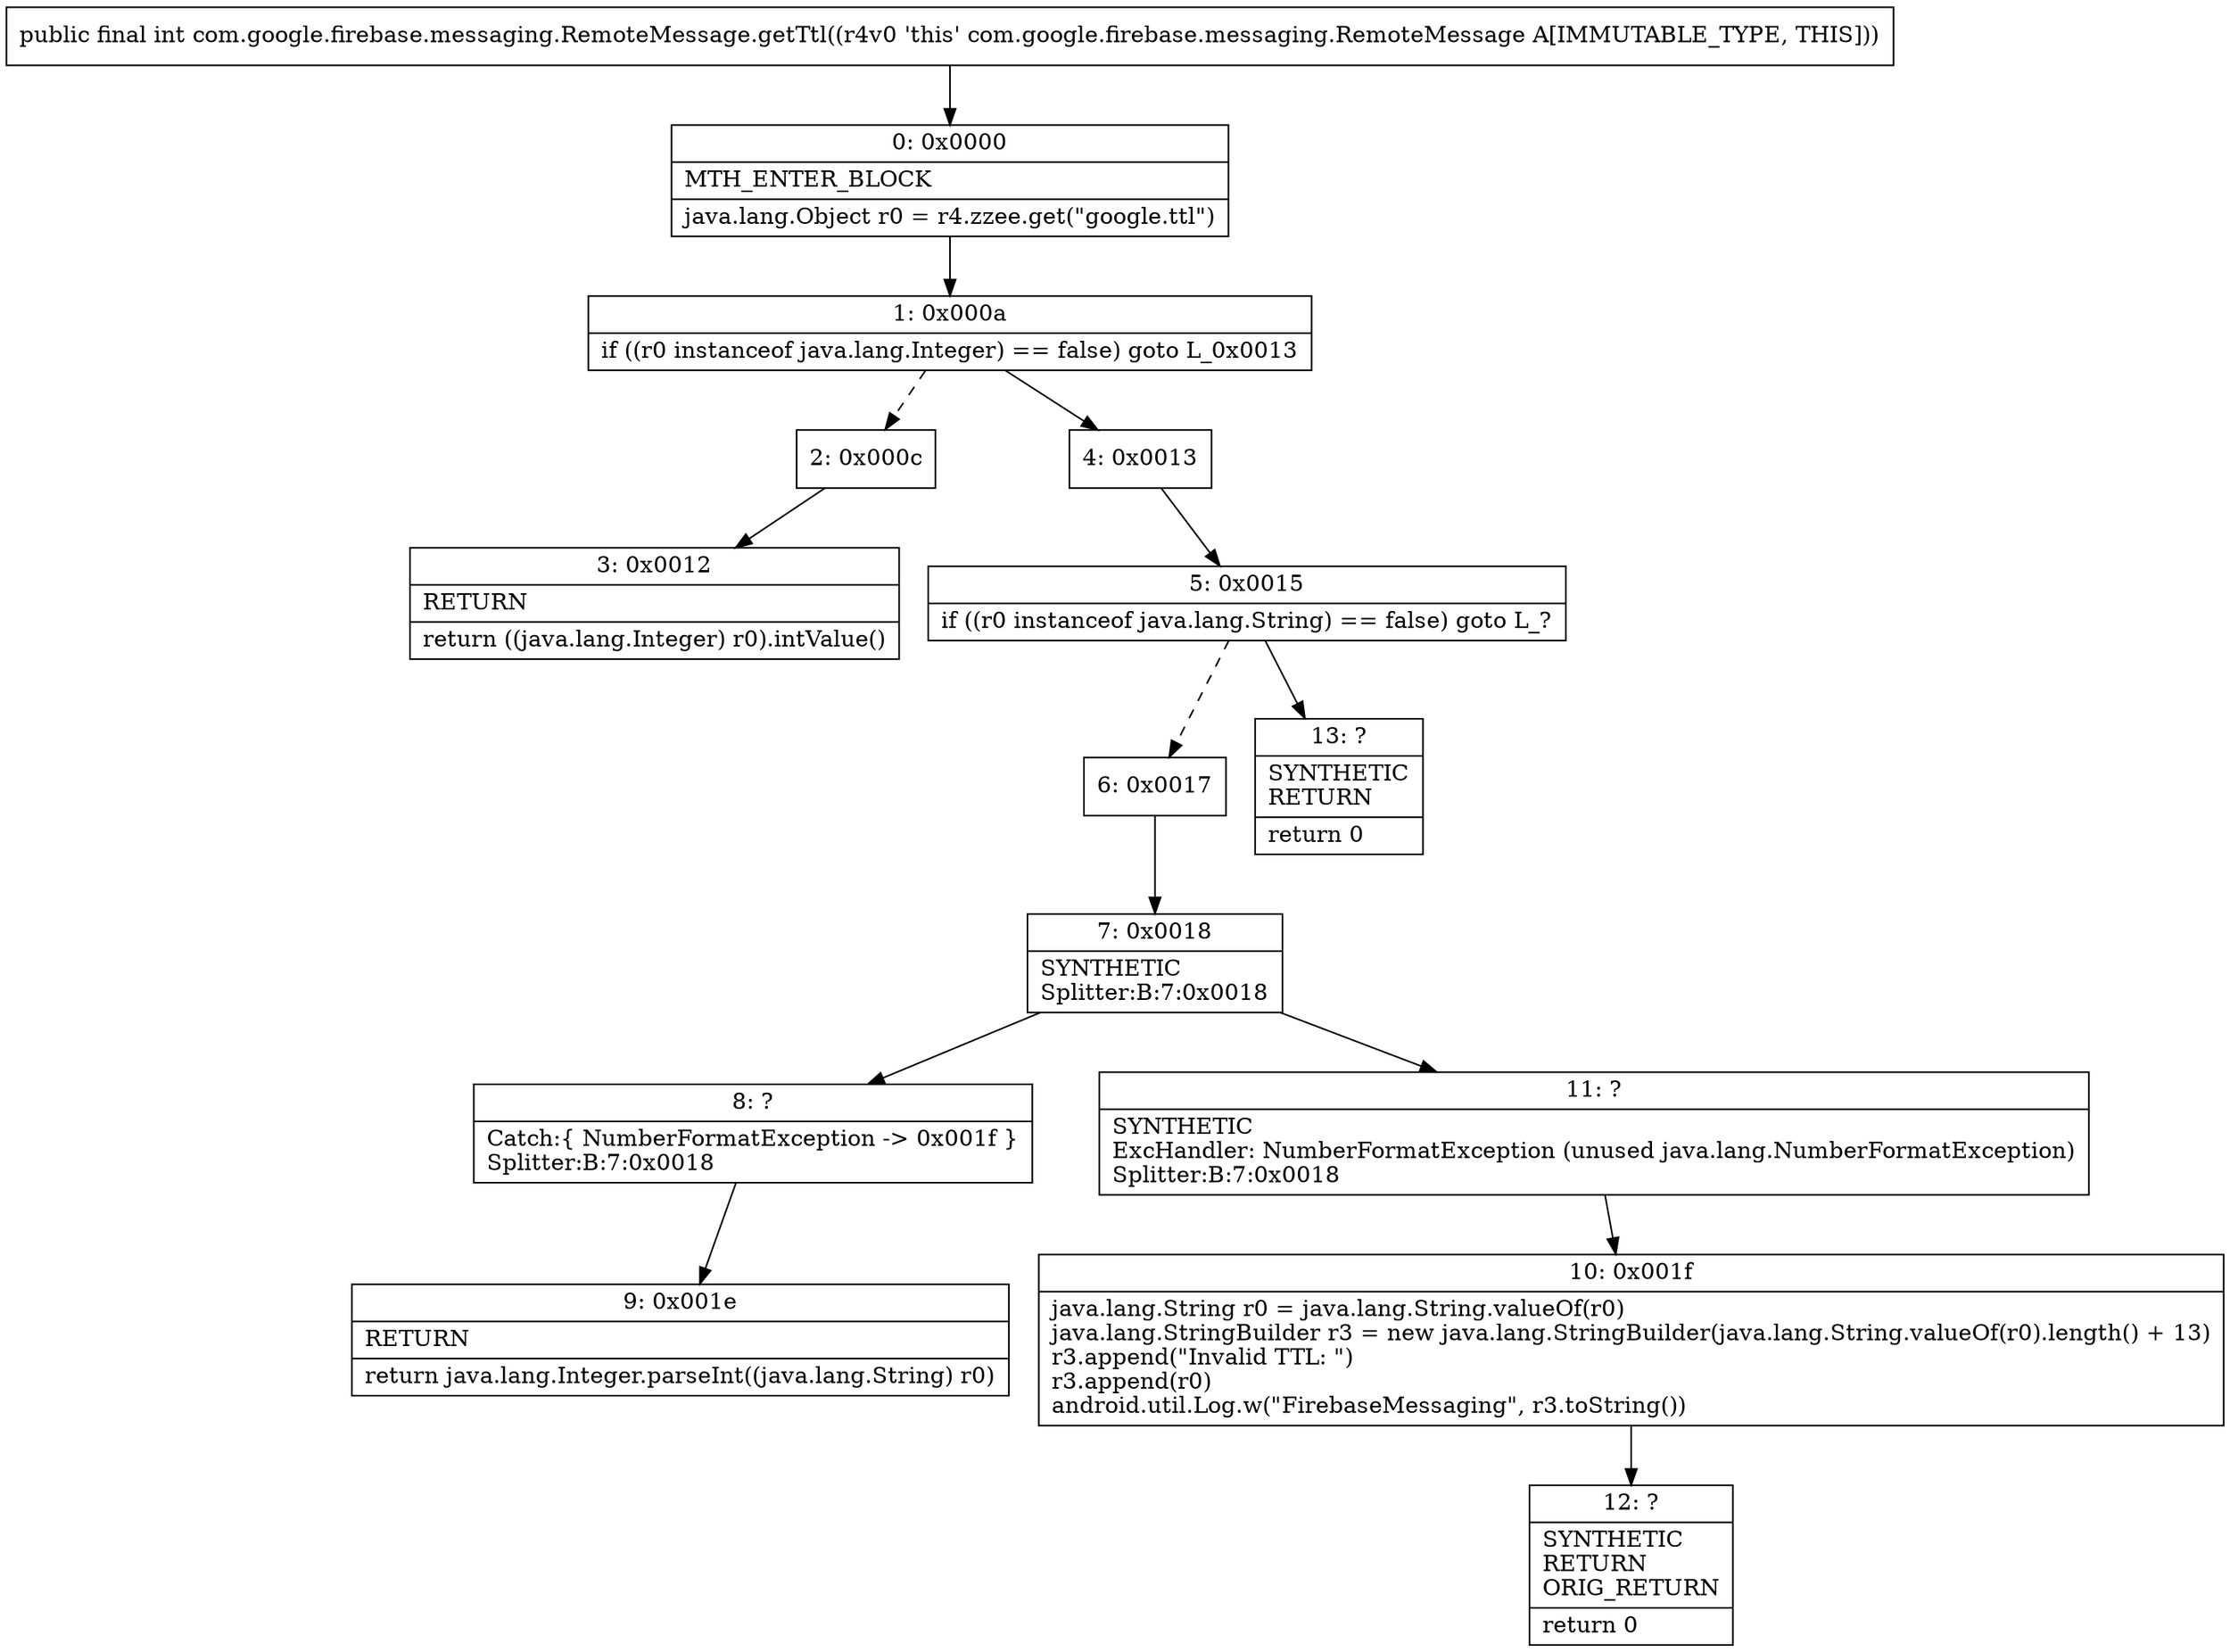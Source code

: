 digraph "CFG forcom.google.firebase.messaging.RemoteMessage.getTtl()I" {
Node_0 [shape=record,label="{0\:\ 0x0000|MTH_ENTER_BLOCK\l|java.lang.Object r0 = r4.zzee.get(\"google.ttl\")\l}"];
Node_1 [shape=record,label="{1\:\ 0x000a|if ((r0 instanceof java.lang.Integer) == false) goto L_0x0013\l}"];
Node_2 [shape=record,label="{2\:\ 0x000c}"];
Node_3 [shape=record,label="{3\:\ 0x0012|RETURN\l|return ((java.lang.Integer) r0).intValue()\l}"];
Node_4 [shape=record,label="{4\:\ 0x0013}"];
Node_5 [shape=record,label="{5\:\ 0x0015|if ((r0 instanceof java.lang.String) == false) goto L_?\l}"];
Node_6 [shape=record,label="{6\:\ 0x0017}"];
Node_7 [shape=record,label="{7\:\ 0x0018|SYNTHETIC\lSplitter:B:7:0x0018\l}"];
Node_8 [shape=record,label="{8\:\ ?|Catch:\{ NumberFormatException \-\> 0x001f \}\lSplitter:B:7:0x0018\l}"];
Node_9 [shape=record,label="{9\:\ 0x001e|RETURN\l|return java.lang.Integer.parseInt((java.lang.String) r0)\l}"];
Node_10 [shape=record,label="{10\:\ 0x001f|java.lang.String r0 = java.lang.String.valueOf(r0)\ljava.lang.StringBuilder r3 = new java.lang.StringBuilder(java.lang.String.valueOf(r0).length() + 13)\lr3.append(\"Invalid TTL: \")\lr3.append(r0)\landroid.util.Log.w(\"FirebaseMessaging\", r3.toString())\l}"];
Node_11 [shape=record,label="{11\:\ ?|SYNTHETIC\lExcHandler: NumberFormatException (unused java.lang.NumberFormatException)\lSplitter:B:7:0x0018\l}"];
Node_12 [shape=record,label="{12\:\ ?|SYNTHETIC\lRETURN\lORIG_RETURN\l|return 0\l}"];
Node_13 [shape=record,label="{13\:\ ?|SYNTHETIC\lRETURN\l|return 0\l}"];
MethodNode[shape=record,label="{public final int com.google.firebase.messaging.RemoteMessage.getTtl((r4v0 'this' com.google.firebase.messaging.RemoteMessage A[IMMUTABLE_TYPE, THIS])) }"];
MethodNode -> Node_0;
Node_0 -> Node_1;
Node_1 -> Node_2[style=dashed];
Node_1 -> Node_4;
Node_2 -> Node_3;
Node_4 -> Node_5;
Node_5 -> Node_6[style=dashed];
Node_5 -> Node_13;
Node_6 -> Node_7;
Node_7 -> Node_8;
Node_7 -> Node_11;
Node_8 -> Node_9;
Node_10 -> Node_12;
Node_11 -> Node_10;
}


